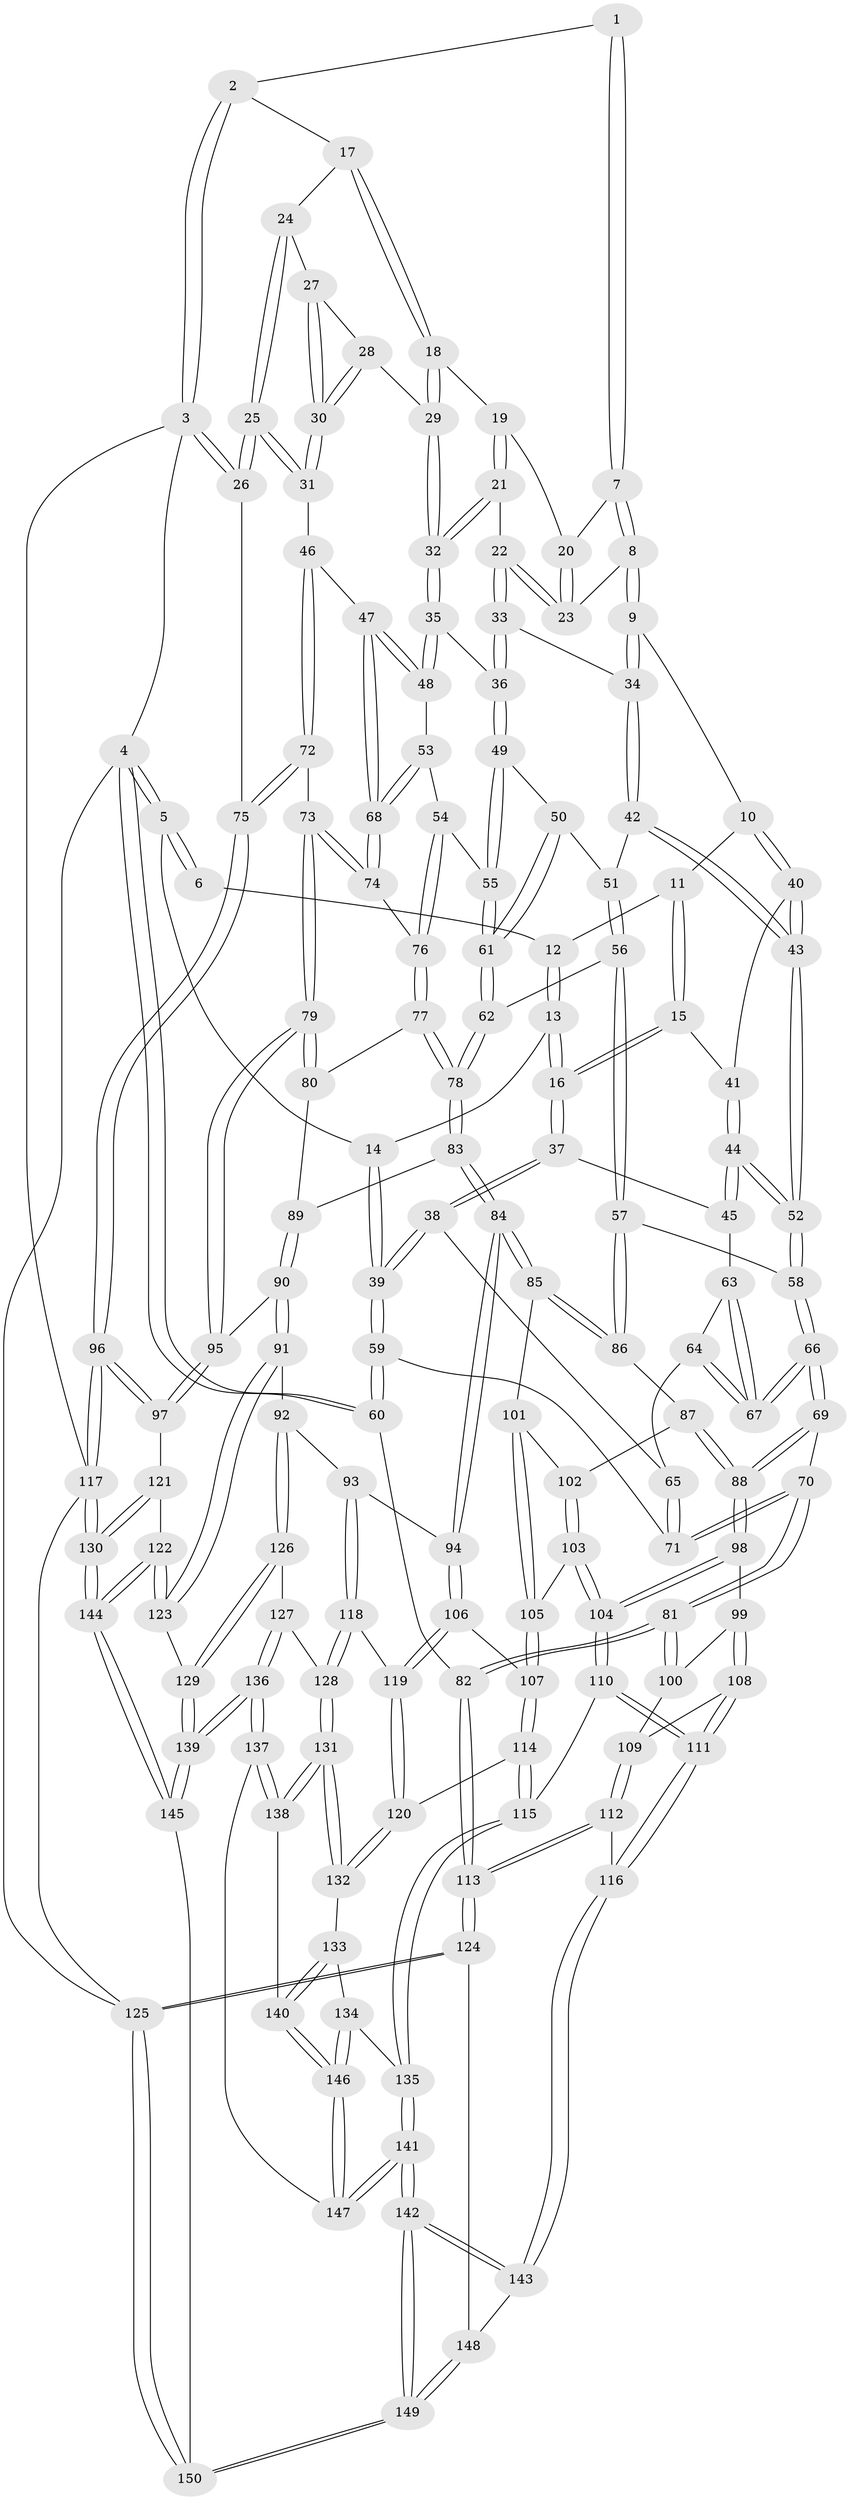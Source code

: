 // Generated by graph-tools (version 1.1) at 2025/51/03/09/25 03:51:09]
// undirected, 150 vertices, 372 edges
graph export_dot {
graph [start="1"]
  node [color=gray90,style=filled];
  1 [pos="+0.5715438759834968+0"];
  2 [pos="+0.7994487077837931+0"];
  3 [pos="+1+0"];
  4 [pos="+0+0"];
  5 [pos="+0+0"];
  6 [pos="+0.22448918605050294+0"];
  7 [pos="+0.5332663077636806+0"];
  8 [pos="+0.5253974833315996+0.032779521342104635"];
  9 [pos="+0.4983109633314371+0.07795177814423916"];
  10 [pos="+0.48886837461526006+0.08252609644982434"];
  11 [pos="+0.3629468785275809+0.01735818661765422"];
  12 [pos="+0.22586914475567707+0"];
  13 [pos="+0.19808716054254805+0.0014242163772057873"];
  14 [pos="+0.11383558415594443+0.09168040953684417"];
  15 [pos="+0.32088297267241633+0.13470121927229922"];
  16 [pos="+0.2843332965577718+0.13262780174271602"];
  17 [pos="+0.805962758891799+0"];
  18 [pos="+0.790327183636992+0"];
  19 [pos="+0.7215686101358422+0.03967863456531496"];
  20 [pos="+0.6484720197294838+0.04952007270021233"];
  21 [pos="+0.6882824304903321+0.09549606174762278"];
  22 [pos="+0.6622999283590396+0.11294003813488193"];
  23 [pos="+0.6383985433531884+0.09543872058636899"];
  24 [pos="+0.8079718351700172+0"];
  25 [pos="+1+0.1897007032370855"];
  26 [pos="+1+0.1862607745154143"];
  27 [pos="+0.8639508011610032+0.038234634097287994"];
  28 [pos="+0.8322912024574219+0.1651682373170398"];
  29 [pos="+0.7849333117524468+0.16662156496260205"];
  30 [pos="+0.957878824482039+0.18724063824583864"];
  31 [pos="+0.9865432973321923+0.20637623513329859"];
  32 [pos="+0.7765498395765963+0.1743946201880198"];
  33 [pos="+0.6440683157256+0.18859356683354794"];
  34 [pos="+0.5483554540175184+0.1465791483445797"];
  35 [pos="+0.7543582050832744+0.2131435540078112"];
  36 [pos="+0.6495418750421176+0.20043676526336546"];
  37 [pos="+0.21776572386134194+0.22075095309361129"];
  38 [pos="+0.03562936116621141+0.21251054549171403"];
  39 [pos="+0.023960248255864652+0.20915105689809943"];
  40 [pos="+0.4051941167949454+0.16504804840491868"];
  41 [pos="+0.3315122147144123+0.1391778780172862"];
  42 [pos="+0.5264627019730154+0.24415047171105753"];
  43 [pos="+0.4189685057469838+0.24610213050899046"];
  44 [pos="+0.3044160335900356+0.28972710841128674"];
  45 [pos="+0.23862012698713325+0.2530432550530104"];
  46 [pos="+0.9120995703255791+0.28193037737660664"];
  47 [pos="+0.8735685693499723+0.28607050184978006"];
  48 [pos="+0.7631585990495718+0.2373837314836199"];
  49 [pos="+0.6228842981869145+0.2549150251497248"];
  50 [pos="+0.6200460813159675+0.2565686490341404"];
  51 [pos="+0.5465755798860835+0.25856888007867224"];
  52 [pos="+0.3828153683631706+0.34198277734775706"];
  53 [pos="+0.7437835807159653+0.29409211196681456"];
  54 [pos="+0.712680309904465+0.32633309276490763"];
  55 [pos="+0.6758916673511712+0.3091504641142043"];
  56 [pos="+0.5176338405542632+0.4079398974103872"];
  57 [pos="+0.45139537031888266+0.4145241758080581"];
  58 [pos="+0.3858517939260822+0.3638727084317716"];
  59 [pos="+0+0.21978432752437277"];
  60 [pos="+0+0.23092927563269738"];
  61 [pos="+0.5806877557208909+0.39829049620291457"];
  62 [pos="+0.571237105636328+0.41850959531322285"];
  63 [pos="+0.2297417071429517+0.2794747617698261"];
  64 [pos="+0.18110699240124498+0.3401845020968881"];
  65 [pos="+0.15153885532660108+0.3337744730581938"];
  66 [pos="+0.25382029513582005+0.4411468966080918"];
  67 [pos="+0.23641665883983584+0.40540953339120794"];
  68 [pos="+0.812652183276592+0.34631873692277026"];
  69 [pos="+0.21698631400983107+0.49390277855154113"];
  70 [pos="+0.15221546189489107+0.4793762800003056"];
  71 [pos="+0.1350855967817313+0.42513230440601635"];
  72 [pos="+0.9199440832610583+0.46538755860040104"];
  73 [pos="+0.8587166518086132+0.49152160217688606"];
  74 [pos="+0.7994934670052477+0.41036247048070507"];
  75 [pos="+1+0.4975344373295304"];
  76 [pos="+0.7146531271884614+0.3823103276301547"];
  77 [pos="+0.6445694594303264+0.43860094971355373"];
  78 [pos="+0.6098863005317959+0.44712621645797374"];
  79 [pos="+0.8284820805848798+0.5376009291913054"];
  80 [pos="+0.7489743912744621+0.49818697260859307"];
  81 [pos="+0+0.5240258314157858"];
  82 [pos="+0+0.5217878165423806"];
  83 [pos="+0.6125278987039867+0.5056219456324205"];
  84 [pos="+0.5270790966771159+0.6284722999674034"];
  85 [pos="+0.4573243523700108+0.5596398251048461"];
  86 [pos="+0.44339755960990385+0.4754318961979794"];
  87 [pos="+0.3038144325522033+0.5563925313726042"];
  88 [pos="+0.2235750824960119+0.5113375444868582"];
  89 [pos="+0.6451903731476081+0.5357140065719985"];
  90 [pos="+0.7569025343446406+0.6505986598729305"];
  91 [pos="+0.7098372449119458+0.6939868794175299"];
  92 [pos="+0.6709185604140825+0.6983605610304411"];
  93 [pos="+0.5533770878676819+0.6506578040773606"];
  94 [pos="+0.527512904797845+0.6306393496581522"];
  95 [pos="+0.8032527012629918+0.6318652552032044"];
  96 [pos="+1+0.6717973812743762"];
  97 [pos="+0.9222932092186298+0.7170422498581173"];
  98 [pos="+0.20869065129898592+0.5674185002719566"];
  99 [pos="+0.13845253478345892+0.6166874714213004"];
  100 [pos="+0.06302435741439497+0.5950218826382787"];
  101 [pos="+0.44429291895168416+0.5660865527732247"];
  102 [pos="+0.3082140707578136+0.5619110316545731"];
  103 [pos="+0.3272606588294671+0.60487086843932"];
  104 [pos="+0.23667615430300057+0.7355245485210641"];
  105 [pos="+0.3686567276351905+0.6324692846068626"];
  106 [pos="+0.47213678950445254+0.6792972032693793"];
  107 [pos="+0.3702040661857815+0.6377536483114324"];
  108 [pos="+0.12939056855625874+0.6657387146611834"];
  109 [pos="+0.09366644514438685+0.6515176313426103"];
  110 [pos="+0.23273920858529112+0.7810721321176836"];
  111 [pos="+0.18340291468287082+0.8092491149913968"];
  112 [pos="+0+0.7885087058582313"];
  113 [pos="+0+0.7799994402460094"];
  114 [pos="+0.3373479518589716+0.7772674685576538"];
  115 [pos="+0.2882664967379158+0.7834330278139484"];
  116 [pos="+0.17699831607124808+0.8152600444250055"];
  117 [pos="+1+1"];
  118 [pos="+0.5275054444889151+0.8084104421051328"];
  119 [pos="+0.4326146541082406+0.7523610414531169"];
  120 [pos="+0.3556366758524477+0.781164913909644"];
  121 [pos="+0.9049564659109188+0.7803496894321591"];
  122 [pos="+0.8571458387695446+0.8670744522752768"];
  123 [pos="+0.7254579596951394+0.7766888106400203"];
  124 [pos="+0+0.8755391768153968"];
  125 [pos="+0+1"];
  126 [pos="+0.5922635301467051+0.8005924815301105"];
  127 [pos="+0.5456293525586876+0.8289569840833413"];
  128 [pos="+0.5430460154990189+0.8279217056256593"];
  129 [pos="+0.6952244080539893+0.8690129282831324"];
  130 [pos="+1+1"];
  131 [pos="+0.45582466822206424+0.8802872574780513"];
  132 [pos="+0.3986666363986521+0.849866520819249"];
  133 [pos="+0.38787325284980056+0.8917890898109165"];
  134 [pos="+0.3780546707293689+0.912411999555413"];
  135 [pos="+0.3439294137274662+0.9269468698680168"];
  136 [pos="+0.6729402613999599+1"];
  137 [pos="+0.5483293570499244+1"];
  138 [pos="+0.4588326416834051+0.9097568714398431"];
  139 [pos="+0.6976542749987888+1"];
  140 [pos="+0.4262306504364938+0.9303930505056099"];
  141 [pos="+0.2515425682208097+1"];
  142 [pos="+0.2368578609406322+1"];
  143 [pos="+0.19105635554450034+0.9581577942032101"];
  144 [pos="+0.8260047393503533+1"];
  145 [pos="+0.7014871162551287+1"];
  146 [pos="+0.40613957864332967+0.9532668526754287"];
  147 [pos="+0.4058036758271079+0.9563017894411724"];
  148 [pos="+0.030507345533930443+0.9573126500172353"];
  149 [pos="+0.2354099334187023+1"];
  150 [pos="+0.2357592855135171+1"];
  1 -- 2;
  1 -- 7;
  1 -- 7;
  2 -- 3;
  2 -- 3;
  2 -- 17;
  3 -- 4;
  3 -- 26;
  3 -- 26;
  3 -- 117;
  4 -- 5;
  4 -- 5;
  4 -- 60;
  4 -- 60;
  4 -- 125;
  5 -- 6;
  5 -- 6;
  5 -- 14;
  6 -- 12;
  7 -- 8;
  7 -- 8;
  7 -- 20;
  8 -- 9;
  8 -- 9;
  8 -- 23;
  9 -- 10;
  9 -- 34;
  9 -- 34;
  10 -- 11;
  10 -- 40;
  10 -- 40;
  11 -- 12;
  11 -- 15;
  11 -- 15;
  12 -- 13;
  12 -- 13;
  13 -- 14;
  13 -- 16;
  13 -- 16;
  14 -- 39;
  14 -- 39;
  15 -- 16;
  15 -- 16;
  15 -- 41;
  16 -- 37;
  16 -- 37;
  17 -- 18;
  17 -- 18;
  17 -- 24;
  18 -- 19;
  18 -- 29;
  18 -- 29;
  19 -- 20;
  19 -- 21;
  19 -- 21;
  20 -- 23;
  20 -- 23;
  21 -- 22;
  21 -- 32;
  21 -- 32;
  22 -- 23;
  22 -- 23;
  22 -- 33;
  22 -- 33;
  24 -- 25;
  24 -- 25;
  24 -- 27;
  25 -- 26;
  25 -- 26;
  25 -- 31;
  25 -- 31;
  26 -- 75;
  27 -- 28;
  27 -- 30;
  27 -- 30;
  28 -- 29;
  28 -- 30;
  28 -- 30;
  29 -- 32;
  29 -- 32;
  30 -- 31;
  30 -- 31;
  31 -- 46;
  32 -- 35;
  32 -- 35;
  33 -- 34;
  33 -- 36;
  33 -- 36;
  34 -- 42;
  34 -- 42;
  35 -- 36;
  35 -- 48;
  35 -- 48;
  36 -- 49;
  36 -- 49;
  37 -- 38;
  37 -- 38;
  37 -- 45;
  38 -- 39;
  38 -- 39;
  38 -- 65;
  39 -- 59;
  39 -- 59;
  40 -- 41;
  40 -- 43;
  40 -- 43;
  41 -- 44;
  41 -- 44;
  42 -- 43;
  42 -- 43;
  42 -- 51;
  43 -- 52;
  43 -- 52;
  44 -- 45;
  44 -- 45;
  44 -- 52;
  44 -- 52;
  45 -- 63;
  46 -- 47;
  46 -- 72;
  46 -- 72;
  47 -- 48;
  47 -- 48;
  47 -- 68;
  47 -- 68;
  48 -- 53;
  49 -- 50;
  49 -- 55;
  49 -- 55;
  50 -- 51;
  50 -- 61;
  50 -- 61;
  51 -- 56;
  51 -- 56;
  52 -- 58;
  52 -- 58;
  53 -- 54;
  53 -- 68;
  53 -- 68;
  54 -- 55;
  54 -- 76;
  54 -- 76;
  55 -- 61;
  55 -- 61;
  56 -- 57;
  56 -- 57;
  56 -- 62;
  57 -- 58;
  57 -- 86;
  57 -- 86;
  58 -- 66;
  58 -- 66;
  59 -- 60;
  59 -- 60;
  59 -- 71;
  60 -- 82;
  61 -- 62;
  61 -- 62;
  62 -- 78;
  62 -- 78;
  63 -- 64;
  63 -- 67;
  63 -- 67;
  64 -- 65;
  64 -- 67;
  64 -- 67;
  65 -- 71;
  65 -- 71;
  66 -- 67;
  66 -- 67;
  66 -- 69;
  66 -- 69;
  68 -- 74;
  68 -- 74;
  69 -- 70;
  69 -- 88;
  69 -- 88;
  70 -- 71;
  70 -- 71;
  70 -- 81;
  70 -- 81;
  72 -- 73;
  72 -- 75;
  72 -- 75;
  73 -- 74;
  73 -- 74;
  73 -- 79;
  73 -- 79;
  74 -- 76;
  75 -- 96;
  75 -- 96;
  76 -- 77;
  76 -- 77;
  77 -- 78;
  77 -- 78;
  77 -- 80;
  78 -- 83;
  78 -- 83;
  79 -- 80;
  79 -- 80;
  79 -- 95;
  79 -- 95;
  80 -- 89;
  81 -- 82;
  81 -- 82;
  81 -- 100;
  81 -- 100;
  82 -- 113;
  82 -- 113;
  83 -- 84;
  83 -- 84;
  83 -- 89;
  84 -- 85;
  84 -- 85;
  84 -- 94;
  84 -- 94;
  85 -- 86;
  85 -- 86;
  85 -- 101;
  86 -- 87;
  87 -- 88;
  87 -- 88;
  87 -- 102;
  88 -- 98;
  88 -- 98;
  89 -- 90;
  89 -- 90;
  90 -- 91;
  90 -- 91;
  90 -- 95;
  91 -- 92;
  91 -- 123;
  91 -- 123;
  92 -- 93;
  92 -- 126;
  92 -- 126;
  93 -- 94;
  93 -- 118;
  93 -- 118;
  94 -- 106;
  94 -- 106;
  95 -- 97;
  95 -- 97;
  96 -- 97;
  96 -- 97;
  96 -- 117;
  96 -- 117;
  97 -- 121;
  98 -- 99;
  98 -- 104;
  98 -- 104;
  99 -- 100;
  99 -- 108;
  99 -- 108;
  100 -- 109;
  101 -- 102;
  101 -- 105;
  101 -- 105;
  102 -- 103;
  102 -- 103;
  103 -- 104;
  103 -- 104;
  103 -- 105;
  104 -- 110;
  104 -- 110;
  105 -- 107;
  105 -- 107;
  106 -- 107;
  106 -- 119;
  106 -- 119;
  107 -- 114;
  107 -- 114;
  108 -- 109;
  108 -- 111;
  108 -- 111;
  109 -- 112;
  109 -- 112;
  110 -- 111;
  110 -- 111;
  110 -- 115;
  111 -- 116;
  111 -- 116;
  112 -- 113;
  112 -- 113;
  112 -- 116;
  113 -- 124;
  113 -- 124;
  114 -- 115;
  114 -- 115;
  114 -- 120;
  115 -- 135;
  115 -- 135;
  116 -- 143;
  116 -- 143;
  117 -- 130;
  117 -- 130;
  117 -- 125;
  118 -- 119;
  118 -- 128;
  118 -- 128;
  119 -- 120;
  119 -- 120;
  120 -- 132;
  120 -- 132;
  121 -- 122;
  121 -- 130;
  121 -- 130;
  122 -- 123;
  122 -- 123;
  122 -- 144;
  122 -- 144;
  123 -- 129;
  124 -- 125;
  124 -- 125;
  124 -- 148;
  125 -- 150;
  125 -- 150;
  126 -- 127;
  126 -- 129;
  126 -- 129;
  127 -- 128;
  127 -- 136;
  127 -- 136;
  128 -- 131;
  128 -- 131;
  129 -- 139;
  129 -- 139;
  130 -- 144;
  130 -- 144;
  131 -- 132;
  131 -- 132;
  131 -- 138;
  131 -- 138;
  132 -- 133;
  133 -- 134;
  133 -- 140;
  133 -- 140;
  134 -- 135;
  134 -- 146;
  134 -- 146;
  135 -- 141;
  135 -- 141;
  136 -- 137;
  136 -- 137;
  136 -- 139;
  136 -- 139;
  137 -- 138;
  137 -- 138;
  137 -- 147;
  138 -- 140;
  139 -- 145;
  139 -- 145;
  140 -- 146;
  140 -- 146;
  141 -- 142;
  141 -- 142;
  141 -- 147;
  141 -- 147;
  142 -- 143;
  142 -- 143;
  142 -- 149;
  142 -- 149;
  143 -- 148;
  144 -- 145;
  144 -- 145;
  145 -- 150;
  146 -- 147;
  146 -- 147;
  148 -- 149;
  148 -- 149;
  149 -- 150;
  149 -- 150;
}
